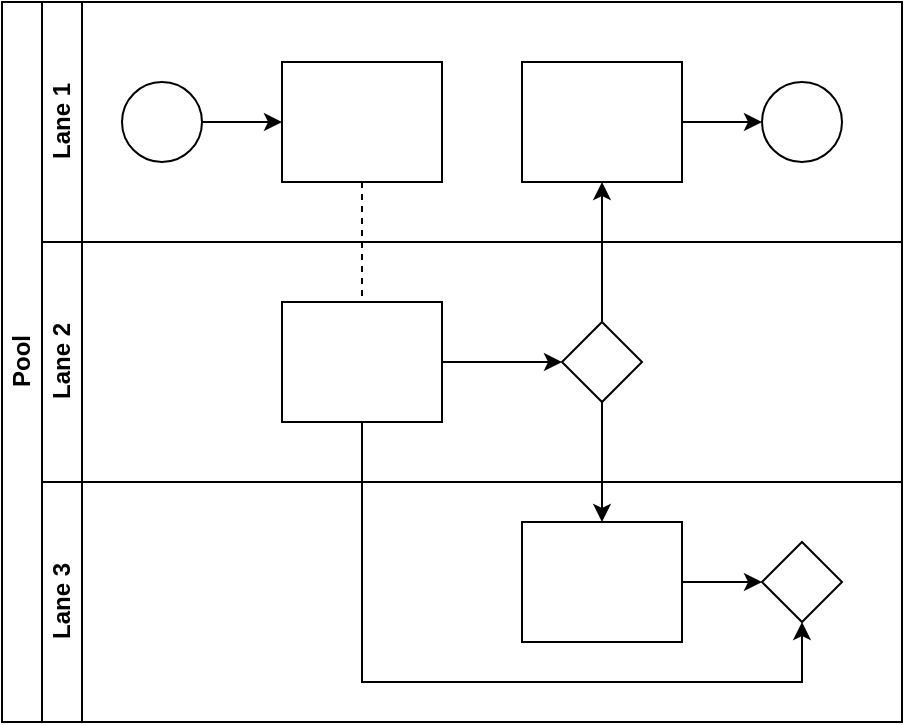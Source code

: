 <mxfile version="20.5.1" type="github" pages="4">
  <diagram id="prtHgNgQTEPvFCAcTncT" name="活动图">
    <mxGraphModel dx="1422" dy="794" grid="1" gridSize="10" guides="1" tooltips="1" connect="1" arrows="1" fold="1" page="1" pageScale="1" pageWidth="827" pageHeight="1169" math="0" shadow="0">
      <root>
        <mxCell id="0" />
        <mxCell id="1" parent="0" />
        <mxCell id="dNxyNK7c78bLwvsdeMH5-19" value="Pool" style="swimlane;html=1;childLayout=stackLayout;resizeParent=1;resizeParentMax=0;horizontal=0;startSize=20;horizontalStack=0;" parent="1" vertex="1">
          <mxGeometry x="120" y="120" width="450" height="360" as="geometry" />
        </mxCell>
        <mxCell id="dNxyNK7c78bLwvsdeMH5-27" value="" style="edgeStyle=orthogonalEdgeStyle;rounded=0;orthogonalLoop=1;jettySize=auto;html=1;dashed=1;endArrow=none;endFill=0;" parent="dNxyNK7c78bLwvsdeMH5-19" source="dNxyNK7c78bLwvsdeMH5-24" target="dNxyNK7c78bLwvsdeMH5-26" edge="1">
          <mxGeometry relative="1" as="geometry" />
        </mxCell>
        <mxCell id="dNxyNK7c78bLwvsdeMH5-31" style="edgeStyle=orthogonalEdgeStyle;rounded=0;orthogonalLoop=1;jettySize=auto;html=1;endArrow=classic;endFill=1;" parent="dNxyNK7c78bLwvsdeMH5-19" source="dNxyNK7c78bLwvsdeMH5-28" target="dNxyNK7c78bLwvsdeMH5-30" edge="1">
          <mxGeometry relative="1" as="geometry" />
        </mxCell>
        <mxCell id="dNxyNK7c78bLwvsdeMH5-35" style="edgeStyle=orthogonalEdgeStyle;rounded=0;orthogonalLoop=1;jettySize=auto;html=1;endArrow=classic;endFill=1;" parent="dNxyNK7c78bLwvsdeMH5-19" source="dNxyNK7c78bLwvsdeMH5-28" target="dNxyNK7c78bLwvsdeMH5-34" edge="1">
          <mxGeometry relative="1" as="geometry" />
        </mxCell>
        <mxCell id="dNxyNK7c78bLwvsdeMH5-38" style="edgeStyle=orthogonalEdgeStyle;rounded=0;orthogonalLoop=1;jettySize=auto;html=1;endArrow=classic;endFill=1;" parent="dNxyNK7c78bLwvsdeMH5-19" source="dNxyNK7c78bLwvsdeMH5-26" target="dNxyNK7c78bLwvsdeMH5-36" edge="1">
          <mxGeometry relative="1" as="geometry">
            <Array as="points">
              <mxPoint x="180" y="340" />
              <mxPoint x="400" y="340" />
            </Array>
          </mxGeometry>
        </mxCell>
        <mxCell id="dNxyNK7c78bLwvsdeMH5-20" value="Lane 1" style="swimlane;html=1;startSize=20;horizontal=0;" parent="dNxyNK7c78bLwvsdeMH5-19" vertex="1">
          <mxGeometry x="20" width="430" height="120" as="geometry" />
        </mxCell>
        <mxCell id="dNxyNK7c78bLwvsdeMH5-25" value="" style="edgeStyle=orthogonalEdgeStyle;rounded=0;orthogonalLoop=1;jettySize=auto;html=1;" parent="dNxyNK7c78bLwvsdeMH5-20" source="dNxyNK7c78bLwvsdeMH5-23" target="dNxyNK7c78bLwvsdeMH5-24" edge="1">
          <mxGeometry relative="1" as="geometry" />
        </mxCell>
        <mxCell id="dNxyNK7c78bLwvsdeMH5-23" value="" style="ellipse;whiteSpace=wrap;html=1;" parent="dNxyNK7c78bLwvsdeMH5-20" vertex="1">
          <mxGeometry x="40" y="40" width="40" height="40" as="geometry" />
        </mxCell>
        <mxCell id="dNxyNK7c78bLwvsdeMH5-24" value="" style="rounded=0;whiteSpace=wrap;html=1;fontFamily=Helvetica;fontSize=12;fontColor=#000000;align=center;" parent="dNxyNK7c78bLwvsdeMH5-20" vertex="1">
          <mxGeometry x="120" y="30" width="80" height="60" as="geometry" />
        </mxCell>
        <mxCell id="dNxyNK7c78bLwvsdeMH5-33" value="" style="edgeStyle=orthogonalEdgeStyle;rounded=0;orthogonalLoop=1;jettySize=auto;html=1;endArrow=classic;endFill=1;" parent="dNxyNK7c78bLwvsdeMH5-20" source="dNxyNK7c78bLwvsdeMH5-30" target="dNxyNK7c78bLwvsdeMH5-32" edge="1">
          <mxGeometry relative="1" as="geometry" />
        </mxCell>
        <mxCell id="dNxyNK7c78bLwvsdeMH5-30" value="" style="rounded=0;whiteSpace=wrap;html=1;fontFamily=Helvetica;fontSize=12;fontColor=#000000;align=center;" parent="dNxyNK7c78bLwvsdeMH5-20" vertex="1">
          <mxGeometry x="240" y="30" width="80" height="60" as="geometry" />
        </mxCell>
        <mxCell id="dNxyNK7c78bLwvsdeMH5-32" value="" style="ellipse;whiteSpace=wrap;html=1;" parent="dNxyNK7c78bLwvsdeMH5-20" vertex="1">
          <mxGeometry x="360" y="40" width="40" height="40" as="geometry" />
        </mxCell>
        <mxCell id="dNxyNK7c78bLwvsdeMH5-21" value="Lane 2" style="swimlane;html=1;startSize=20;horizontal=0;" parent="dNxyNK7c78bLwvsdeMH5-19" vertex="1">
          <mxGeometry x="20" y="120" width="430" height="120" as="geometry" />
        </mxCell>
        <mxCell id="dNxyNK7c78bLwvsdeMH5-29" value="" style="edgeStyle=orthogonalEdgeStyle;rounded=0;orthogonalLoop=1;jettySize=auto;html=1;endArrow=classic;endFill=1;" parent="dNxyNK7c78bLwvsdeMH5-21" source="dNxyNK7c78bLwvsdeMH5-26" target="dNxyNK7c78bLwvsdeMH5-28" edge="1">
          <mxGeometry relative="1" as="geometry" />
        </mxCell>
        <mxCell id="dNxyNK7c78bLwvsdeMH5-26" value="" style="rounded=0;whiteSpace=wrap;html=1;fontFamily=Helvetica;fontSize=12;fontColor=#000000;align=center;" parent="dNxyNK7c78bLwvsdeMH5-21" vertex="1">
          <mxGeometry x="120" y="30" width="80" height="60" as="geometry" />
        </mxCell>
        <mxCell id="dNxyNK7c78bLwvsdeMH5-28" value="" style="rhombus;whiteSpace=wrap;html=1;fontFamily=Helvetica;fontSize=12;fontColor=#000000;align=center;" parent="dNxyNK7c78bLwvsdeMH5-21" vertex="1">
          <mxGeometry x="260" y="40" width="40" height="40" as="geometry" />
        </mxCell>
        <mxCell id="dNxyNK7c78bLwvsdeMH5-22" value="Lane 3" style="swimlane;html=1;startSize=20;horizontal=0;" parent="dNxyNK7c78bLwvsdeMH5-19" vertex="1">
          <mxGeometry x="20" y="240" width="430" height="120" as="geometry" />
        </mxCell>
        <mxCell id="dNxyNK7c78bLwvsdeMH5-37" value="" style="edgeStyle=orthogonalEdgeStyle;rounded=0;orthogonalLoop=1;jettySize=auto;html=1;endArrow=classic;endFill=1;" parent="dNxyNK7c78bLwvsdeMH5-22" source="dNxyNK7c78bLwvsdeMH5-34" target="dNxyNK7c78bLwvsdeMH5-36" edge="1">
          <mxGeometry relative="1" as="geometry" />
        </mxCell>
        <mxCell id="dNxyNK7c78bLwvsdeMH5-34" value="" style="rounded=0;whiteSpace=wrap;html=1;fontFamily=Helvetica;fontSize=12;fontColor=#000000;align=center;" parent="dNxyNK7c78bLwvsdeMH5-22" vertex="1">
          <mxGeometry x="240" y="20" width="80" height="60" as="geometry" />
        </mxCell>
        <mxCell id="dNxyNK7c78bLwvsdeMH5-36" value="" style="rhombus;whiteSpace=wrap;html=1;fontFamily=Helvetica;fontSize=12;fontColor=#000000;align=center;" parent="dNxyNK7c78bLwvsdeMH5-22" vertex="1">
          <mxGeometry x="360" y="30" width="40" height="40" as="geometry" />
        </mxCell>
      </root>
    </mxGraphModel>
  </diagram>
  <diagram id="AbU_TvN7KhEgsN69A9P9" name="组件图">
    <mxGraphModel dx="1422" dy="794" grid="1" gridSize="10" guides="1" tooltips="1" connect="1" arrows="1" fold="1" page="1" pageScale="1" pageWidth="827" pageHeight="1169" math="0" shadow="0">
      <root>
        <mxCell id="0" />
        <mxCell id="1" parent="0" />
        <mxCell id="eq9gx82oN6UVAES31VSA-14" style="edgeStyle=orthogonalEdgeStyle;rounded=0;orthogonalLoop=1;jettySize=auto;html=1;entryX=1;entryY=0.5;entryDx=0;entryDy=0;entryPerimeter=0;" edge="1" parent="1" source="eq9gx82oN6UVAES31VSA-2" target="eq9gx82oN6UVAES31VSA-12">
          <mxGeometry relative="1" as="geometry" />
        </mxCell>
        <mxCell id="eq9gx82oN6UVAES31VSA-2" value="«监控报警»&lt;br&gt;&lt;b&gt;mas&lt;/b&gt;" style="html=1;dropTarget=0;" vertex="1" parent="1">
          <mxGeometry x="130" y="315" width="180" height="90" as="geometry" />
        </mxCell>
        <mxCell id="eq9gx82oN6UVAES31VSA-3" value="" style="shape=module;jettyWidth=8;jettyHeight=4;" vertex="1" parent="eq9gx82oN6UVAES31VSA-2">
          <mxGeometry x="1" width="20" height="20" relative="1" as="geometry">
            <mxPoint x="-27" y="7" as="offset" />
          </mxGeometry>
        </mxCell>
        <mxCell id="eq9gx82oN6UVAES31VSA-13" style="edgeStyle=orthogonalEdgeStyle;rounded=0;orthogonalLoop=1;jettySize=auto;html=1;entryX=0;entryY=0.5;entryDx=0;entryDy=0;entryPerimeter=0;" edge="1" parent="1" source="eq9gx82oN6UVAES31VSA-5" target="eq9gx82oN6UVAES31VSA-12">
          <mxGeometry relative="1" as="geometry" />
        </mxCell>
        <mxCell id="eq9gx82oN6UVAES31VSA-5" value="&lt;p style=&quot;margin:0px;margin-top:6px;text-align:center;&quot;&gt;&lt;b&gt;问题反馈系统系统&lt;/b&gt;&lt;/p&gt;&lt;hr&gt;&lt;p style=&quot;margin:0px;margin-left:8px;&quot;&gt;+ Attribute1: Type&lt;br&gt;+ Attribute2: Type&lt;/p&gt;" style="align=left;overflow=fill;html=1;dropTarget=0;" vertex="1" parent="1">
          <mxGeometry x="530" y="315" width="180" height="90" as="geometry" />
        </mxCell>
        <mxCell id="eq9gx82oN6UVAES31VSA-6" value="" style="shape=component;jettyWidth=8;jettyHeight=4;" vertex="1" parent="eq9gx82oN6UVAES31VSA-5">
          <mxGeometry x="1" width="20" height="20" relative="1" as="geometry">
            <mxPoint x="-24" y="4" as="offset" />
          </mxGeometry>
        </mxCell>
        <mxCell id="eq9gx82oN6UVAES31VSA-12" value="" style="shape=providedRequiredInterface;html=1;verticalLabelPosition=bottom;sketch=0;rotation=-180;" vertex="1" parent="1">
          <mxGeometry x="404" y="350" width="20" height="20" as="geometry" />
        </mxCell>
        <mxCell id="eq9gx82oN6UVAES31VSA-15" style="edgeStyle=orthogonalEdgeStyle;rounded=0;orthogonalLoop=1;jettySize=auto;html=1;entryX=1;entryY=0.5;entryDx=0;entryDy=0;entryPerimeter=0;" edge="1" parent="1" source="eq9gx82oN6UVAES31VSA-16" target="eq9gx82oN6UVAES31VSA-21">
          <mxGeometry relative="1" as="geometry" />
        </mxCell>
        <mxCell id="eq9gx82oN6UVAES31VSA-16" value="«监控报警»&lt;br&gt;&lt;b&gt;mas&lt;/b&gt;" style="html=1;dropTarget=0;" vertex="1" parent="1">
          <mxGeometry x="90" y="490" width="180" height="90" as="geometry" />
        </mxCell>
        <mxCell id="eq9gx82oN6UVAES31VSA-17" value="" style="shape=module;jettyWidth=8;jettyHeight=4;" vertex="1" parent="eq9gx82oN6UVAES31VSA-16">
          <mxGeometry x="1" width="20" height="20" relative="1" as="geometry">
            <mxPoint x="-27" y="7" as="offset" />
          </mxGeometry>
        </mxCell>
        <mxCell id="eq9gx82oN6UVAES31VSA-22" value="生成钉钉卡片" style="edgeStyle=orthogonalEdgeStyle;rounded=0;orthogonalLoop=1;jettySize=auto;html=1;entryX=0;entryY=0.5;entryDx=0;entryDy=0;entryPerimeter=0;" edge="1" parent="1" source="eq9gx82oN6UVAES31VSA-19" target="eq9gx82oN6UVAES31VSA-21">
          <mxGeometry relative="1" as="geometry" />
        </mxCell>
        <mxCell id="eq9gx82oN6UVAES31VSA-19" value="&lt;p style=&quot;margin:0px;margin-top:6px;text-align:center;&quot;&gt;&lt;b&gt;问题反馈系统系统&lt;/b&gt;&lt;/p&gt;&lt;hr&gt;&lt;p style=&quot;margin:0px;margin-left:8px;&quot;&gt;&lt;br&gt;&lt;/p&gt;" style="align=left;overflow=fill;html=1;dropTarget=0;" vertex="1" parent="1">
          <mxGeometry x="530" y="490" width="180" height="90" as="geometry" />
        </mxCell>
        <mxCell id="eq9gx82oN6UVAES31VSA-20" value="" style="shape=component;jettyWidth=8;jettyHeight=4;" vertex="1" parent="eq9gx82oN6UVAES31VSA-19">
          <mxGeometry x="1" width="20" height="20" relative="1" as="geometry">
            <mxPoint x="-24" y="4" as="offset" />
          </mxGeometry>
        </mxCell>
        <mxCell id="eq9gx82oN6UVAES31VSA-21" value="" style="shape=providedRequiredInterface;html=1;verticalLabelPosition=bottom;sketch=0;rotation=-180;" vertex="1" parent="1">
          <mxGeometry x="364" y="525" width="20" height="20" as="geometry" />
        </mxCell>
      </root>
    </mxGraphModel>
  </diagram>
  <diagram id="JHnh1hLDAn8rRue0FlNj" name="时序图">
    <mxGraphModel dx="1422" dy="794" grid="1" gridSize="10" guides="1" tooltips="1" connect="1" arrows="1" fold="1" page="1" pageScale="1" pageWidth="827" pageHeight="1169" math="0" shadow="0">
      <root>
        <mxCell id="0" />
        <mxCell id="1" parent="0" />
        <mxCell id="bC3ebh94NUWLR8tTx_zD-7" value="" style="shape=umlLifeline;participant=umlActor;perimeter=lifelinePerimeter;whiteSpace=wrap;html=1;container=1;collapsible=0;recursiveResize=0;verticalAlign=top;spacingTop=36;outlineConnect=0;" vertex="1" parent="1">
          <mxGeometry x="80" y="82.5" width="50" height="505" as="geometry" />
        </mxCell>
        <mxCell id="bC3ebh94NUWLR8tTx_zD-8" value=":钉钉群" style="shape=umlLifeline;perimeter=lifelinePerimeter;whiteSpace=wrap;html=1;container=1;collapsible=0;recursiveResize=0;outlineConnect=0;" vertex="1" parent="1">
          <mxGeometry x="250" y="80" width="100" height="510" as="geometry" />
        </mxCell>
        <mxCell id="sClH0AP_tNrb3wL9btBh-17" value="" style="html=1;points=[];perimeter=orthogonalPerimeter;" vertex="1" parent="bC3ebh94NUWLR8tTx_zD-8">
          <mxGeometry x="45" y="70" width="10" height="110" as="geometry" />
        </mxCell>
        <mxCell id="sClH0AP_tNrb3wL9btBh-21" value="" style="html=1;points=[];perimeter=orthogonalPerimeter;fillColor=#FFFFFF;" vertex="1" parent="bC3ebh94NUWLR8tTx_zD-8">
          <mxGeometry x="45" y="345" width="10" height="95" as="geometry" />
        </mxCell>
        <mxCell id="bC3ebh94NUWLR8tTx_zD-9" value=":问题反馈前端" style="shape=umlLifeline;perimeter=lifelinePerimeter;whiteSpace=wrap;html=1;container=1;collapsible=0;recursiveResize=0;outlineConnect=0;" vertex="1" parent="1">
          <mxGeometry x="414" y="80" width="100" height="500" as="geometry" />
        </mxCell>
        <mxCell id="sClH0AP_tNrb3wL9btBh-10" value="返回场景的页面配置" style="html=1;verticalAlign=bottom;endArrow=open;dashed=1;endSize=8;rounded=0;" edge="1" parent="bC3ebh94NUWLR8tTx_zD-9" source="sClH0AP_tNrb3wL9btBh-5">
          <mxGeometry relative="1" as="geometry">
            <mxPoint x="126" y="310" as="sourcePoint" />
            <mxPoint x="56" y="310" as="targetPoint" />
          </mxGeometry>
        </mxCell>
        <mxCell id="sClH0AP_tNrb3wL9btBh-18" value="" style="html=1;points=[];perimeter=orthogonalPerimeter;fillColor=#FFFFFF;" vertex="1" parent="bC3ebh94NUWLR8tTx_zD-9">
          <mxGeometry x="45" y="160" width="10" height="80" as="geometry" />
        </mxCell>
        <mxCell id="sClH0AP_tNrb3wL9btBh-20" value="" style="html=1;points=[];perimeter=orthogonalPerimeter;fillColor=#FFFFFF;" vertex="1" parent="bC3ebh94NUWLR8tTx_zD-9">
          <mxGeometry x="45" y="290" width="10" height="95" as="geometry" />
        </mxCell>
        <mxCell id="UrJvHCDAVc0NGz06Tycd-1" value="Interaction1 heading" style="shape=umlFrame;tabWidth=110;tabHeight=30;tabPosition=left;html=1;boundedLbl=1;labelInHeader=1;width=140;height=30;" vertex="1" parent="1">
          <mxGeometry x="70" y="620" width="720" height="300" as="geometry" />
        </mxCell>
        <mxCell id="UrJvHCDAVc0NGz06Tycd-2" value="[constraint1]" style="text" vertex="1" parent="UrJvHCDAVc0NGz06Tycd-1">
          <mxGeometry width="100" height="20" relative="1" as="geometry">
            <mxPoint x="20" y="40" as="offset" />
          </mxGeometry>
        </mxCell>
        <mxCell id="UrJvHCDAVc0NGz06Tycd-3" value="[constraint2]" style="line;strokeWidth=1;dashed=1;labelPosition=center;verticalLabelPosition=bottom;align=left;verticalAlign=top;spacingLeft=20;spacingTop=15;" vertex="1" parent="UrJvHCDAVc0NGz06Tycd-1">
          <mxGeometry y="150" width="720" height="12" as="geometry" />
        </mxCell>
        <mxCell id="UrJvHCDAVc0NGz06Tycd-12" value="" style="shape=umlLifeline;participant=umlActor;perimeter=lifelinePerimeter;whiteSpace=wrap;html=1;container=1;collapsible=0;recursiveResize=0;verticalAlign=top;spacingTop=36;outlineConnect=0;" vertex="1" parent="1">
          <mxGeometry x="840" y="70" width="50" height="460" as="geometry" />
        </mxCell>
        <mxCell id="UrJvHCDAVc0NGz06Tycd-13" value=":钉钉（前端）" style="shape=umlLifeline;perimeter=lifelinePerimeter;whiteSpace=wrap;html=1;container=1;collapsible=0;recursiveResize=0;outlineConnect=0;" vertex="1" parent="1">
          <mxGeometry x="960" y="80" width="100" height="440" as="geometry" />
        </mxCell>
        <mxCell id="UrJvHCDAVc0NGz06Tycd-14" value="" style="html=1;points=[];perimeter=orthogonalPerimeter;" vertex="1" parent="UrJvHCDAVc0NGz06Tycd-13">
          <mxGeometry x="45" y="70" width="10" height="70" as="geometry" />
        </mxCell>
        <mxCell id="UrJvHCDAVc0NGz06Tycd-15" value="" style="html=1;points=[];perimeter=orthogonalPerimeter;" vertex="1" parent="UrJvHCDAVc0NGz06Tycd-13">
          <mxGeometry x="45" y="210" width="10" height="70" as="geometry" />
        </mxCell>
        <mxCell id="UrJvHCDAVc0NGz06Tycd-16" value=":问题反馈系统后台" style="shape=umlLifeline;perimeter=lifelinePerimeter;whiteSpace=wrap;html=1;container=1;collapsible=0;recursiveResize=0;outlineConnect=0;" vertex="1" parent="1">
          <mxGeometry x="1124" y="80" width="100" height="450" as="geometry" />
        </mxCell>
        <mxCell id="UrJvHCDAVc0NGz06Tycd-17" value="" style="html=1;points=[];perimeter=orthogonalPerimeter;" vertex="1" parent="UrJvHCDAVc0NGz06Tycd-16">
          <mxGeometry x="45" y="60" width="10" height="360" as="geometry" />
        </mxCell>
        <mxCell id="UrJvHCDAVc0NGz06Tycd-18" value="反馈问题" style="html=1;verticalAlign=bottom;endArrow=block;rounded=0;" edge="1" parent="1" source="UrJvHCDAVc0NGz06Tycd-12" target="UrJvHCDAVc0NGz06Tycd-13">
          <mxGeometry width="80" relative="1" as="geometry">
            <mxPoint x="1080" y="310" as="sourcePoint" />
            <mxPoint x="1160" y="310" as="targetPoint" />
            <Array as="points">
              <mxPoint x="900" y="160" />
            </Array>
          </mxGeometry>
        </mxCell>
        <mxCell id="UrJvHCDAVc0NGz06Tycd-19" value="提交保存" style="html=1;verticalAlign=bottom;endArrow=block;rounded=0;" edge="1" parent="1" target="UrJvHCDAVc0NGz06Tycd-16">
          <mxGeometry x="-0.14" y="5" width="80" relative="1" as="geometry">
            <mxPoint x="1020" y="200" as="sourcePoint" />
            <mxPoint x="1009.5" y="170" as="targetPoint" />
            <Array as="points">
              <mxPoint x="1110" y="200" />
            </Array>
            <mxPoint as="offset" />
          </mxGeometry>
        </mxCell>
        <mxCell id="UrJvHCDAVc0NGz06Tycd-20" value="通知问题提交成功" style="html=1;verticalAlign=bottom;endArrow=open;dashed=1;endSize=8;rounded=0;" edge="1" parent="1" source="UrJvHCDAVc0NGz06Tycd-16">
          <mxGeometry relative="1" as="geometry">
            <mxPoint x="1270" y="300" as="sourcePoint" />
            <mxPoint x="1010" y="305" as="targetPoint" />
          </mxGeometry>
        </mxCell>
        <mxCell id="UrJvHCDAVc0NGz06Tycd-21" value="return" style="html=1;verticalAlign=bottom;endArrow=open;endSize=8;rounded=0;exitX=0;exitY=0.843;exitDx=0;exitDy=0;exitPerimeter=0;" edge="1" parent="1" source="UrJvHCDAVc0NGz06Tycd-15" target="UrJvHCDAVc0NGz06Tycd-12">
          <mxGeometry relative="1" as="geometry">
            <mxPoint x="1000" y="350" as="sourcePoint" />
            <mxPoint x="1190" y="300" as="targetPoint" />
            <Array as="points">
              <mxPoint x="930" y="350" />
            </Array>
          </mxGeometry>
        </mxCell>
        <mxCell id="sClH0AP_tNrb3wL9btBh-5" value=":问题反馈后台服务" style="shape=umlLifeline;perimeter=lifelinePerimeter;whiteSpace=wrap;html=1;container=1;collapsible=0;recursiveResize=0;outlineConnect=0;" vertex="1" parent="1">
          <mxGeometry x="590" y="85" width="100" height="500" as="geometry" />
        </mxCell>
        <mxCell id="sClH0AP_tNrb3wL9btBh-19" value="" style="html=1;points=[];perimeter=orthogonalPerimeter;fillColor=#FFFFFF;" vertex="1" parent="sClH0AP_tNrb3wL9btBh-5">
          <mxGeometry x="45" y="215" width="10" height="95" as="geometry" />
        </mxCell>
        <mxCell id="sClH0AP_tNrb3wL9btBh-9" value="读取场景页面配置" style="html=1;verticalAlign=bottom;endArrow=block;rounded=0;" edge="1" parent="1" target="sClH0AP_tNrb3wL9btBh-5">
          <mxGeometry width="80" relative="1" as="geometry">
            <mxPoint x="470" y="305" as="sourcePoint" />
            <mxPoint x="623.5" y="304.5" as="targetPoint" />
            <Array as="points">
              <mxPoint x="500" y="304.5" />
            </Array>
          </mxGeometry>
        </mxCell>
        <mxCell id="sClH0AP_tNrb3wL9btBh-7" value="请求打开问题反馈页面" style="html=1;verticalAlign=bottom;endArrow=block;rounded=0;exitX=0.9;exitY=0.918;exitDx=0;exitDy=0;exitPerimeter=0;" edge="1" parent="1" source="sClH0AP_tNrb3wL9btBh-17" target="bC3ebh94NUWLR8tTx_zD-9">
          <mxGeometry width="80" relative="1" as="geometry">
            <mxPoint x="310" y="250" as="sourcePoint" />
            <mxPoint x="460" y="250" as="targetPoint" />
            <Array as="points">
              <mxPoint x="340" y="250" />
            </Array>
          </mxGeometry>
        </mxCell>
        <mxCell id="sClH0AP_tNrb3wL9btBh-12" value="触发反馈问题菜单" style="html=1;verticalAlign=bottom;endArrow=block;rounded=0;" edge="1" parent="1" target="bC3ebh94NUWLR8tTx_zD-8">
          <mxGeometry width="80" relative="1" as="geometry">
            <mxPoint x="110" y="160" as="sourcePoint" />
            <mxPoint x="273.5" y="160" as="targetPoint" />
            <Array as="points">
              <mxPoint x="150" y="160" />
            </Array>
          </mxGeometry>
        </mxCell>
        <mxCell id="sClH0AP_tNrb3wL9btBh-13" value="展示反馈问题页面" style="html=1;verticalAlign=bottom;endArrow=open;endSize=8;rounded=0;" edge="1" parent="1" source="bC3ebh94NUWLR8tTx_zD-8">
          <mxGeometry relative="1" as="geometry">
            <mxPoint x="264" y="500" as="sourcePoint" />
            <mxPoint x="100" y="500" as="targetPoint" />
            <Array as="points">
              <mxPoint x="170.5" y="500" />
            </Array>
          </mxGeometry>
        </mxCell>
        <mxCell id="sClH0AP_tNrb3wL9btBh-23" value="返回反馈页面" style="html=1;verticalAlign=bottom;endArrow=open;dashed=1;endSize=8;rounded=0;" edge="1" parent="1">
          <mxGeometry relative="1" as="geometry">
            <mxPoint x="460" y="450" as="sourcePoint" />
            <mxPoint x="300" y="450" as="targetPoint" />
            <Array as="points">
              <mxPoint x="370.5" y="450" />
            </Array>
          </mxGeometry>
        </mxCell>
      </root>
    </mxGraphModel>
  </diagram>
  <diagram id="CTK6aJGpMCY7l2KlhHum" name="第 4 页">
    <mxGraphModel dx="1422" dy="794" grid="1" gridSize="10" guides="1" tooltips="1" connect="1" arrows="1" fold="1" page="1" pageScale="1" pageWidth="827" pageHeight="1169" math="0" shadow="0">
      <root>
        <mxCell id="0" />
        <mxCell id="1" parent="0" />
      </root>
    </mxGraphModel>
  </diagram>
</mxfile>
